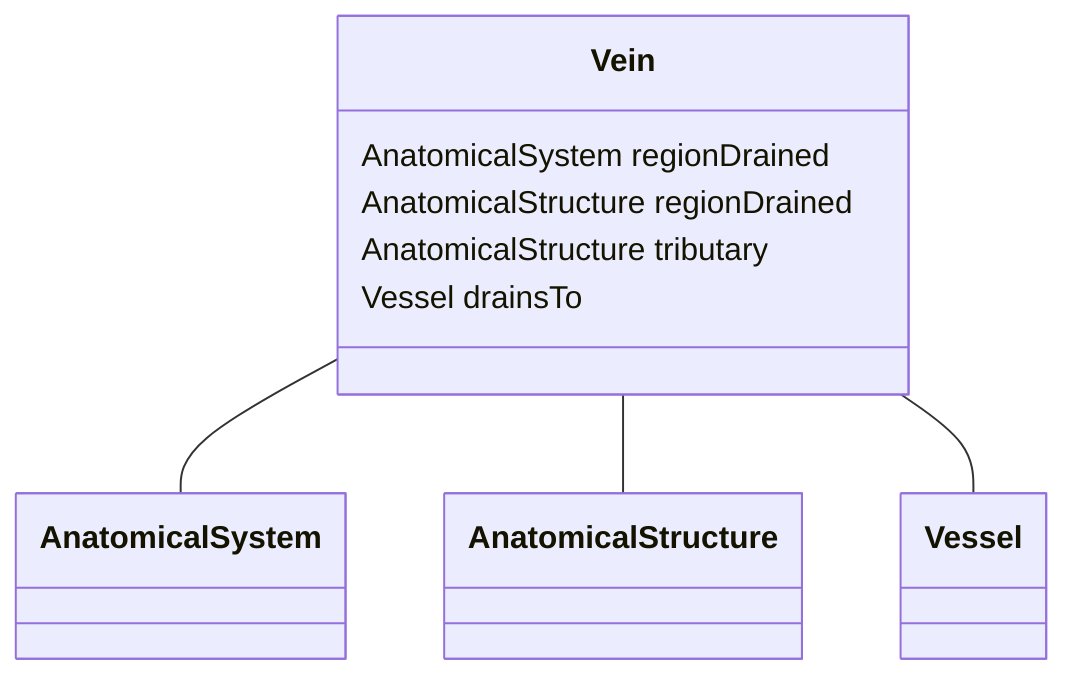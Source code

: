 classDiagram
  Vein -- AnatomicalSystem
  Vein -- AnatomicalStructure
  Vein -- Vessel


class Vein {

  AnatomicalSystem regionDrained
  AnatomicalStructure regionDrained
  AnatomicalStructure tributary
  Vessel drainsTo

 }